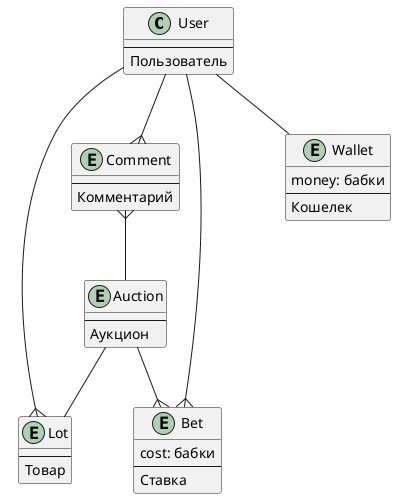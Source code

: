 @startuml glossery

class User {
    ----
    Пользователь
}

entity Lot {
    ---
    Товар
}

entity Auction {
    ---
    Аукцион
}

entity Bet {
    cost: бабки
    ---
    Ставка
}

entity Comment {
    ---
    Комментарий
}

entity Wallet {
    money: бабки
    ---
    Кошелек
}

Auction --{ Bet
User --{ Bet
User --{ Lot
Auction -- Lot
Comment }-- Auction
User --{ Comment
User -- Wallet
@enduml